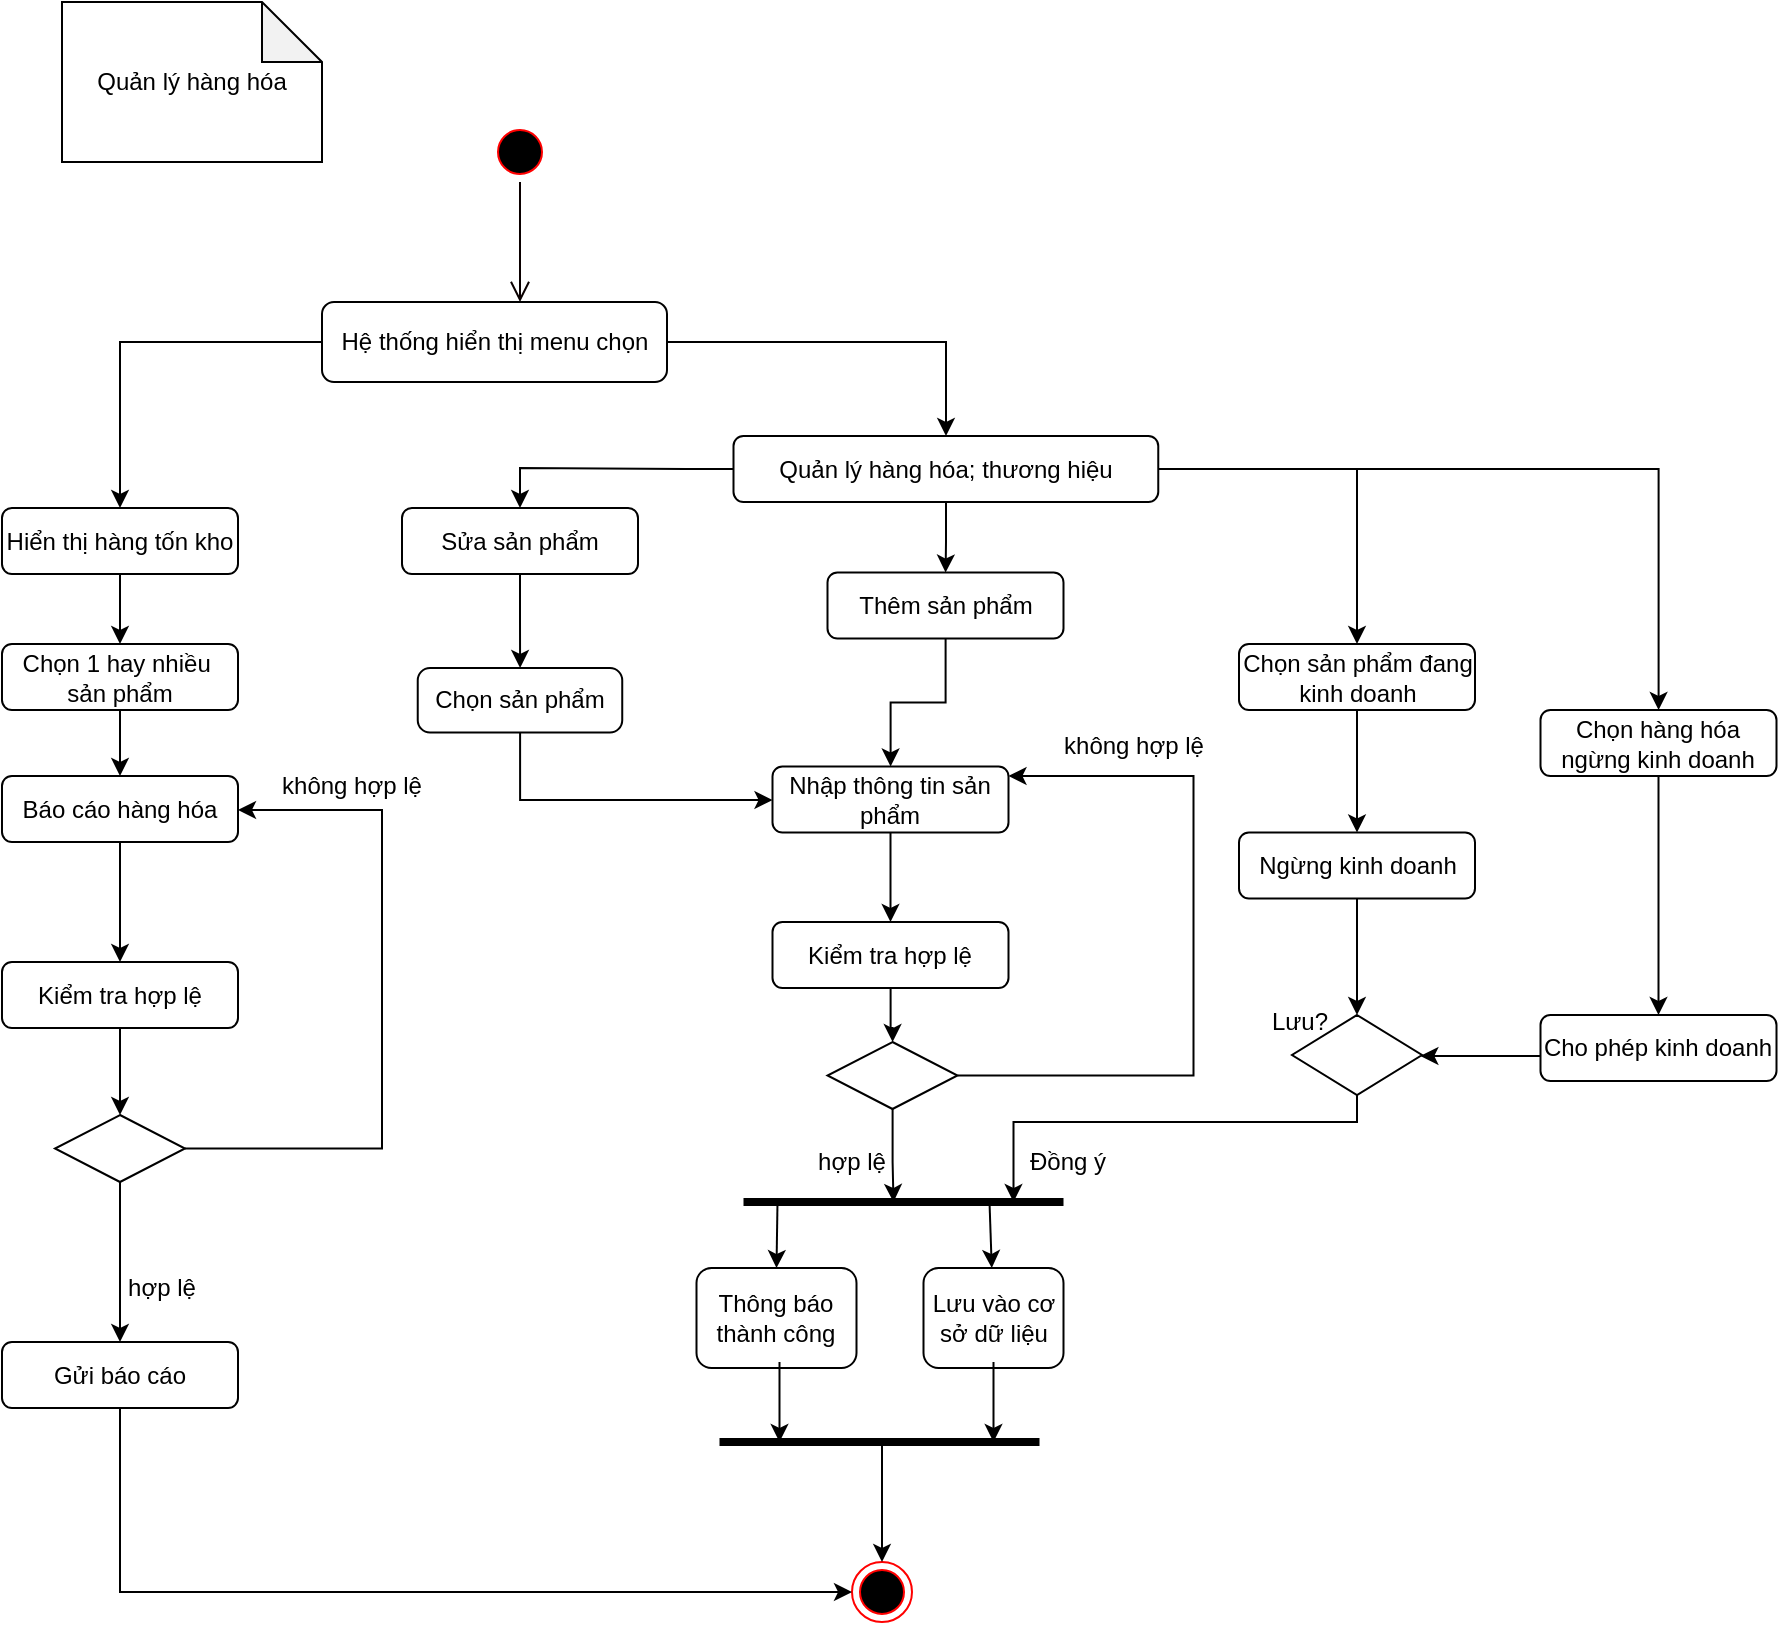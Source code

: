 <mxfile version="13.9.9" type="device"><diagram name="Page-1" id="e7e014a7-5840-1c2e-5031-d8a46d1fe8dd"><mxGraphModel dx="1092" dy="495" grid="1" gridSize="10" guides="1" tooltips="1" connect="1" arrows="1" fold="1" page="1" pageScale="1" pageWidth="1169" pageHeight="826" background="#ffffff" math="0" shadow="0"><root><mxCell id="0"/><mxCell id="1" parent="0"/><mxCell id="6" value="" style="edgeStyle=elbowEdgeStyle;elbow=horizontal;verticalAlign=bottom;endArrow=open;endSize=8;endFill=1;rounded=0;strokeColor=#0A0000;" parent="1" source="5" target="oe2-ipfIPPVTRvUnXvWy-43" edge="1"><mxGeometry x="419.5" y="160" as="geometry"><mxPoint x="414.5" y="260" as="targetPoint"/></mxGeometry></mxCell><mxCell id="5" value="" style="ellipse;shape=startState;fillColor=#000000;strokeColor=#ff0000;" parent="1" vertex="1"><mxGeometry x="444" y="140" width="30" height="30" as="geometry"/></mxCell><mxCell id="oe2-ipfIPPVTRvUnXvWy-42" value="Quản lý hàng hóa" style="shape=note;whiteSpace=wrap;html=1;backgroundOutline=1;darkOpacity=0.05;rotation=0;" parent="1" vertex="1"><mxGeometry x="230" y="80" width="130" height="80" as="geometry"/></mxCell><mxCell id="HOgDfj0NTC0rS-DzmdSp-10" style="edgeStyle=orthogonalEdgeStyle;rounded=0;orthogonalLoop=1;jettySize=auto;html=1;" parent="1" source="oe2-ipfIPPVTRvUnXvWy-43" target="HOgDfj0NTC0rS-DzmdSp-9" edge="1"><mxGeometry relative="1" as="geometry"/></mxCell><mxCell id="93MytjTR_YfqGDn7nPKX-48" style="edgeStyle=orthogonalEdgeStyle;rounded=0;orthogonalLoop=1;jettySize=auto;html=1;strokeColor=#000000;strokeWidth=1;" parent="1" source="oe2-ipfIPPVTRvUnXvWy-43" target="HOgDfj0NTC0rS-DzmdSp-7" edge="1"><mxGeometry relative="1" as="geometry"/></mxCell><mxCell id="oe2-ipfIPPVTRvUnXvWy-43" value="Hệ thống hiển thị menu chọn" style="rounded=1;whiteSpace=wrap;html=1;" parent="1" vertex="1"><mxGeometry x="360" y="230" width="172.5" height="40" as="geometry"/></mxCell><mxCell id="oe2-ipfIPPVTRvUnXvWy-100" value="" style="ellipse;html=1;shape=endState;fillColor=#000000;strokeColor=#ff0000;" parent="1" vertex="1"><mxGeometry x="625" y="860" width="30" height="30" as="geometry"/></mxCell><mxCell id="0i3ON3FkZwFJOCtyg91e-12" value="không hợp lệ" style="text;html=1;strokeColor=none;fillColor=none;align=center;verticalAlign=middle;whiteSpace=wrap;rounded=0;" parent="1" vertex="1"><mxGeometry x="721.25" y="442.25" width="90" height="20" as="geometry"/></mxCell><mxCell id="-kwSBsVEFUEuHB1HMjLN-28" style="edgeStyle=orthogonalEdgeStyle;rounded=0;orthogonalLoop=1;jettySize=auto;html=1;" parent="1" source="HOgDfj0NTC0rS-DzmdSp-7" target="HOgDfj0NTC0rS-DzmdSp-11" edge="1"><mxGeometry relative="1" as="geometry"/></mxCell><mxCell id="-kwSBsVEFUEuHB1HMjLN-55" style="edgeStyle=orthogonalEdgeStyle;rounded=0;orthogonalLoop=1;jettySize=auto;html=1;" parent="1" source="HOgDfj0NTC0rS-DzmdSp-7" target="-kwSBsVEFUEuHB1HMjLN-36" edge="1"><mxGeometry relative="1" as="geometry"/></mxCell><mxCell id="-kwSBsVEFUEuHB1HMjLN-56" style="edgeStyle=orthogonalEdgeStyle;rounded=0;orthogonalLoop=1;jettySize=auto;html=1;" parent="1" source="HOgDfj0NTC0rS-DzmdSp-7" target="-kwSBsVEFUEuHB1HMjLN-49" edge="1"><mxGeometry relative="1" as="geometry"/></mxCell><mxCell id="6cgRfvQnTWu6sT0dyC1R-16" style="edgeStyle=orthogonalEdgeStyle;rounded=0;orthogonalLoop=1;jettySize=auto;html=1;" edge="1" parent="1" source="HOgDfj0NTC0rS-DzmdSp-7" target="-kwSBsVEFUEuHB1HMjLN-12"><mxGeometry relative="1" as="geometry"/></mxCell><mxCell id="HOgDfj0NTC0rS-DzmdSp-7" value="Quản lý hàng hóa; thương hiệu" style="rounded=1;whiteSpace=wrap;html=1;" parent="1" vertex="1"><mxGeometry x="565.75" y="297" width="212.38" height="33" as="geometry"/></mxCell><mxCell id="-kwSBsVEFUEuHB1HMjLN-60" style="edgeStyle=orthogonalEdgeStyle;rounded=0;orthogonalLoop=1;jettySize=auto;html=1;" parent="1" source="HOgDfj0NTC0rS-DzmdSp-9" target="93MytjTR_YfqGDn7nPKX-6" edge="1"><mxGeometry relative="1" as="geometry"/></mxCell><mxCell id="HOgDfj0NTC0rS-DzmdSp-9" value="Hiển thị hàng tốn kho" style="rounded=1;whiteSpace=wrap;html=1;" parent="1" vertex="1"><mxGeometry x="200" y="333" width="118" height="33" as="geometry"/></mxCell><mxCell id="aCMB1u9qXaWEzqKYAwMz-39" style="edgeStyle=orthogonalEdgeStyle;rounded=0;orthogonalLoop=1;jettySize=auto;html=1;" parent="1" source="HOgDfj0NTC0rS-DzmdSp-11" target="93MytjTR_YfqGDn7nPKX-13" edge="1"><mxGeometry relative="1" as="geometry"><mxPoint x="484.75" y="428.25" as="targetPoint"/></mxGeometry></mxCell><mxCell id="HOgDfj0NTC0rS-DzmdSp-11" value="Thêm sản phẩm" style="rounded=1;whiteSpace=wrap;html=1;" parent="1" vertex="1"><mxGeometry x="612.75" y="365.25" width="118" height="33" as="geometry"/></mxCell><mxCell id="6cgRfvQnTWu6sT0dyC1R-7" style="edgeStyle=orthogonalEdgeStyle;rounded=0;orthogonalLoop=1;jettySize=auto;html=1;" edge="1" parent="1" source="93MytjTR_YfqGDn7nPKX-6" target="6cgRfvQnTWu6sT0dyC1R-6"><mxGeometry relative="1" as="geometry"/></mxCell><mxCell id="93MytjTR_YfqGDn7nPKX-6" value="Chọn 1 hay nhiều&amp;nbsp; sản phẩm" style="rounded=1;whiteSpace=wrap;html=1;" parent="1" vertex="1"><mxGeometry x="200" y="401" width="118" height="33" as="geometry"/></mxCell><mxCell id="-kwSBsVEFUEuHB1HMjLN-26" style="edgeStyle=orthogonalEdgeStyle;rounded=0;orthogonalLoop=1;jettySize=auto;html=1;" parent="1" source="93MytjTR_YfqGDn7nPKX-13" target="93MytjTR_YfqGDn7nPKX-14" edge="1"><mxGeometry relative="1" as="geometry"/></mxCell><mxCell id="93MytjTR_YfqGDn7nPKX-13" value="Nhập thông tin sản phẩm" style="rounded=1;whiteSpace=wrap;html=1;" parent="1" vertex="1"><mxGeometry x="585.25" y="462.25" width="118" height="33" as="geometry"/></mxCell><mxCell id="aCMB1u9qXaWEzqKYAwMz-42" style="edgeStyle=orthogonalEdgeStyle;rounded=0;orthogonalLoop=1;jettySize=auto;html=1;" parent="1" source="93MytjTR_YfqGDn7nPKX-14" target="93MytjTR_YfqGDn7nPKX-15" edge="1"><mxGeometry relative="1" as="geometry"/></mxCell><mxCell id="93MytjTR_YfqGDn7nPKX-14" value="Kiểm tra hợp lệ" style="rounded=1;whiteSpace=wrap;html=1;" parent="1" vertex="1"><mxGeometry x="585.25" y="540" width="118" height="33" as="geometry"/></mxCell><mxCell id="aCMB1u9qXaWEzqKYAwMz-34" style="edgeStyle=orthogonalEdgeStyle;rounded=0;orthogonalLoop=1;jettySize=auto;html=1;" parent="1" source="93MytjTR_YfqGDn7nPKX-15" target="93MytjTR_YfqGDn7nPKX-13" edge="1"><mxGeometry relative="1" as="geometry"><mxPoint x="589.25" y="601.75" as="targetPoint"/><Array as="points"><mxPoint x="795.75" y="617"/><mxPoint x="795.75" y="467"/></Array></mxGeometry></mxCell><mxCell id="-kwSBsVEFUEuHB1HMjLN-8" style="edgeStyle=orthogonalEdgeStyle;rounded=0;orthogonalLoop=1;jettySize=auto;html=1;" parent="1" source="93MytjTR_YfqGDn7nPKX-15" edge="1"><mxGeometry relative="1" as="geometry"><mxPoint x="645.75" y="680" as="targetPoint"/><Array as="points"><mxPoint x="645.75" y="660"/><mxPoint x="645.75" y="660"/></Array></mxGeometry></mxCell><mxCell id="93MytjTR_YfqGDn7nPKX-15" value="" style="rhombus;whiteSpace=wrap;html=1;" parent="1" vertex="1"><mxGeometry x="612.75" y="600" width="65" height="33.5" as="geometry"/></mxCell><mxCell id="93MytjTR_YfqGDn7nPKX-28" value="" style="endArrow=none;html=1;strokeColor=#000000;strokeWidth=4;" parent="1" edge="1"><mxGeometry width="50" height="50" relative="1" as="geometry"><mxPoint x="570.75" y="680" as="sourcePoint"/><mxPoint x="730.75" y="680" as="targetPoint"/></mxGeometry></mxCell><mxCell id="93MytjTR_YfqGDn7nPKX-31" value="hợp lệ" style="text;html=1;strokeColor=none;fillColor=none;align=center;verticalAlign=middle;whiteSpace=wrap;rounded=0;" parent="1" vertex="1"><mxGeometry x="595" y="650" width="60" height="20" as="geometry"/></mxCell><mxCell id="93MytjTR_YfqGDn7nPKX-32" value="Thông báo thành công" style="rounded=1;whiteSpace=wrap;html=1;" parent="1" vertex="1"><mxGeometry x="547.25" y="713" width="80" height="50" as="geometry"/></mxCell><mxCell id="93MytjTR_YfqGDn7nPKX-33" value="Lưu vào cơ sở dữ liệu" style="rounded=1;whiteSpace=wrap;html=1;" parent="1" vertex="1"><mxGeometry x="660.75" y="713" width="70" height="50" as="geometry"/></mxCell><mxCell id="93MytjTR_YfqGDn7nPKX-34" value="" style="endArrow=classic;html=1;strokeColor=#000000;strokeWidth=1;entryX=0.5;entryY=0;entryDx=0;entryDy=0;" parent="1" target="93MytjTR_YfqGDn7nPKX-32" edge="1"><mxGeometry width="50" height="50" relative="1" as="geometry"><mxPoint x="587.75" y="680" as="sourcePoint"/><mxPoint x="550.75" y="650" as="targetPoint"/></mxGeometry></mxCell><mxCell id="93MytjTR_YfqGDn7nPKX-35" value="" style="endArrow=classic;html=1;strokeColor=#000000;strokeWidth=1;" parent="1" target="93MytjTR_YfqGDn7nPKX-33" edge="1"><mxGeometry width="50" height="50" relative="1" as="geometry"><mxPoint x="693.75" y="680" as="sourcePoint"/><mxPoint x="597.25" y="723" as="targetPoint"/></mxGeometry></mxCell><mxCell id="93MytjTR_YfqGDn7nPKX-36" value="" style="endArrow=none;html=1;strokeColor=#000000;strokeWidth=4;" parent="1" edge="1"><mxGeometry width="50" height="50" relative="1" as="geometry"><mxPoint x="558.75" y="800" as="sourcePoint"/><mxPoint x="718.75" y="800" as="targetPoint"/></mxGeometry></mxCell><mxCell id="93MytjTR_YfqGDn7nPKX-41" value="" style="endArrow=classic;html=1;strokeColor=#000000;strokeWidth=1;" parent="1" edge="1"><mxGeometry width="50" height="50" relative="1" as="geometry"><mxPoint x="588.75" y="760" as="sourcePoint"/><mxPoint x="588.75" y="800" as="targetPoint"/></mxGeometry></mxCell><mxCell id="93MytjTR_YfqGDn7nPKX-42" value="" style="endArrow=classic;html=1;strokeColor=#000000;strokeWidth=1;" parent="1" edge="1"><mxGeometry width="50" height="50" relative="1" as="geometry"><mxPoint x="695.75" y="760" as="sourcePoint"/><mxPoint x="695.75" y="800" as="targetPoint"/></mxGeometry></mxCell><mxCell id="93MytjTR_YfqGDn7nPKX-45" value="" style="endArrow=classic;html=1;strokeColor=#000000;strokeWidth=1;entryX=0.5;entryY=0;entryDx=0;entryDy=0;" parent="1" edge="1" target="oe2-ipfIPPVTRvUnXvWy-100"><mxGeometry width="50" height="50" relative="1" as="geometry"><mxPoint x="640" y="800" as="sourcePoint"/><mxPoint x="559" y="860" as="targetPoint"/><Array as="points"/></mxGeometry></mxCell><mxCell id="-kwSBsVEFUEuHB1HMjLN-24" style="edgeStyle=orthogonalEdgeStyle;rounded=0;orthogonalLoop=1;jettySize=auto;html=1;" parent="1" source="-kwSBsVEFUEuHB1HMjLN-12" target="-kwSBsVEFUEuHB1HMjLN-21" edge="1"><mxGeometry relative="1" as="geometry"/></mxCell><mxCell id="-kwSBsVEFUEuHB1HMjLN-12" value="Sửa sản phẩm" style="rounded=1;whiteSpace=wrap;html=1;" parent="1" vertex="1"><mxGeometry x="400" y="333" width="118" height="33" as="geometry"/></mxCell><mxCell id="-kwSBsVEFUEuHB1HMjLN-29" style="edgeStyle=orthogonalEdgeStyle;rounded=0;orthogonalLoop=1;jettySize=auto;html=1;" parent="1" source="-kwSBsVEFUEuHB1HMjLN-21" target="93MytjTR_YfqGDn7nPKX-13" edge="1"><mxGeometry relative="1" as="geometry"><Array as="points"><mxPoint x="458.75" y="479"/></Array></mxGeometry></mxCell><mxCell id="-kwSBsVEFUEuHB1HMjLN-21" value="Chọn sản phẩm" style="rounded=1;whiteSpace=wrap;html=1;direction=south;arcSize=19;" parent="1" vertex="1"><mxGeometry x="407.87" y="413" width="102.25" height="32.25" as="geometry"/></mxCell><mxCell id="-kwSBsVEFUEuHB1HMjLN-30" style="edgeStyle=orthogonalEdgeStyle;rounded=0;orthogonalLoop=1;jettySize=auto;html=1;exitX=0.5;exitY=1;exitDx=0;exitDy=0;" parent="1" source="93MytjTR_YfqGDn7nPKX-15" target="93MytjTR_YfqGDn7nPKX-15" edge="1"><mxGeometry relative="1" as="geometry"/></mxCell><mxCell id="-kwSBsVEFUEuHB1HMjLN-31" style="edgeStyle=orthogonalEdgeStyle;rounded=0;orthogonalLoop=1;jettySize=auto;html=1;" parent="1" source="-kwSBsVEFUEuHB1HMjLN-32" target="-kwSBsVEFUEuHB1HMjLN-39" edge="1"><mxGeometry relative="1" as="geometry"/></mxCell><mxCell id="-kwSBsVEFUEuHB1HMjLN-32" value="Ngừng kinh doanh" style="rounded=1;whiteSpace=wrap;html=1;" parent="1" vertex="1"><mxGeometry x="818.5" y="495.25" width="118" height="33" as="geometry"/></mxCell><mxCell id="-kwSBsVEFUEuHB1HMjLN-33" style="edgeStyle=orthogonalEdgeStyle;rounded=0;orthogonalLoop=1;jettySize=auto;html=1;" parent="1" source="-kwSBsVEFUEuHB1HMjLN-34" target="-kwSBsVEFUEuHB1HMjLN-39" edge="1"><mxGeometry relative="1" as="geometry"><Array as="points"><mxPoint x="960" y="607"/><mxPoint x="960" y="607"/></Array></mxGeometry></mxCell><mxCell id="-kwSBsVEFUEuHB1HMjLN-34" value="Cho phép kinh doanh" style="rounded=1;whiteSpace=wrap;html=1;" parent="1" vertex="1"><mxGeometry x="969.25" y="586.5" width="118" height="33" as="geometry"/></mxCell><mxCell id="-kwSBsVEFUEuHB1HMjLN-35" style="edgeStyle=orthogonalEdgeStyle;rounded=0;orthogonalLoop=1;jettySize=auto;html=1;" parent="1" source="-kwSBsVEFUEuHB1HMjLN-36" target="-kwSBsVEFUEuHB1HMjLN-32" edge="1"><mxGeometry relative="1" as="geometry"/></mxCell><mxCell id="-kwSBsVEFUEuHB1HMjLN-36" value="Chọn sản phẩm đang kinh doanh" style="rounded=1;whiteSpace=wrap;html=1;" parent="1" vertex="1"><mxGeometry x="818.5" y="401.0" width="118" height="33" as="geometry"/></mxCell><mxCell id="-kwSBsVEFUEuHB1HMjLN-58" style="edgeStyle=orthogonalEdgeStyle;rounded=0;orthogonalLoop=1;jettySize=auto;html=1;" parent="1" source="-kwSBsVEFUEuHB1HMjLN-39" edge="1"><mxGeometry relative="1" as="geometry"><mxPoint x="705.75" y="680" as="targetPoint"/><Array as="points"><mxPoint x="877.75" y="640"/><mxPoint x="705.75" y="640"/><mxPoint x="705.75" y="680"/></Array></mxGeometry></mxCell><mxCell id="-kwSBsVEFUEuHB1HMjLN-39" value="" style="rhombus;whiteSpace=wrap;html=1;" parent="1" vertex="1"><mxGeometry x="845" y="586.5" width="65" height="40" as="geometry"/></mxCell><mxCell id="-kwSBsVEFUEuHB1HMjLN-49" value="Chọn hàng hóa ngừng kinh doanh" style="rounded=1;whiteSpace=wrap;html=1;" parent="1" vertex="1"><mxGeometry x="969.25" y="434" width="118" height="33" as="geometry"/></mxCell><mxCell id="-kwSBsVEFUEuHB1HMjLN-50" style="edgeStyle=orthogonalEdgeStyle;rounded=0;orthogonalLoop=1;jettySize=auto;html=1;" parent="1" source="-kwSBsVEFUEuHB1HMjLN-49" target="-kwSBsVEFUEuHB1HMjLN-34" edge="1"><mxGeometry relative="1" as="geometry"><mxPoint x="1028.25" y="477.0" as="sourcePoint"/></mxGeometry></mxCell><mxCell id="-kwSBsVEFUEuHB1HMjLN-61" value="Lưu?" style="text;html=1;strokeColor=none;fillColor=none;align=center;verticalAlign=middle;whiteSpace=wrap;rounded=0;" parent="1" vertex="1"><mxGeometry x="818.5" y="580" width="60" height="20" as="geometry"/></mxCell><mxCell id="-kwSBsVEFUEuHB1HMjLN-62" value="Đồng ý" style="text;html=1;strokeColor=none;fillColor=none;align=center;verticalAlign=middle;whiteSpace=wrap;rounded=0;" parent="1" vertex="1"><mxGeometry x="703.25" y="650" width="60" height="20" as="geometry"/></mxCell><mxCell id="6cgRfvQnTWu6sT0dyC1R-20" style="edgeStyle=orthogonalEdgeStyle;rounded=0;orthogonalLoop=1;jettySize=auto;html=1;entryX=0.5;entryY=0;entryDx=0;entryDy=0;" edge="1" parent="1" source="6cgRfvQnTWu6sT0dyC1R-6" target="6cgRfvQnTWu6sT0dyC1R-19"><mxGeometry relative="1" as="geometry"/></mxCell><mxCell id="6cgRfvQnTWu6sT0dyC1R-6" value="Báo cáo hàng hóa" style="rounded=1;whiteSpace=wrap;html=1;" vertex="1" parent="1"><mxGeometry x="200" y="467" width="118" height="33" as="geometry"/></mxCell><mxCell id="6cgRfvQnTWu6sT0dyC1R-22" style="edgeStyle=orthogonalEdgeStyle;rounded=0;orthogonalLoop=1;jettySize=auto;html=1;" edge="1" parent="1" source="6cgRfvQnTWu6sT0dyC1R-19" target="6cgRfvQnTWu6sT0dyC1R-21"><mxGeometry relative="1" as="geometry"/></mxCell><mxCell id="6cgRfvQnTWu6sT0dyC1R-19" value="Kiểm tra hợp lệ" style="rounded=1;whiteSpace=wrap;html=1;" vertex="1" parent="1"><mxGeometry x="200" y="560" width="118" height="33" as="geometry"/></mxCell><mxCell id="6cgRfvQnTWu6sT0dyC1R-23" style="edgeStyle=orthogonalEdgeStyle;rounded=0;orthogonalLoop=1;jettySize=auto;html=1;" edge="1" parent="1" source="6cgRfvQnTWu6sT0dyC1R-21" target="6cgRfvQnTWu6sT0dyC1R-6"><mxGeometry relative="1" as="geometry"><Array as="points"><mxPoint x="390" y="653"/><mxPoint x="390" y="484"/></Array></mxGeometry></mxCell><mxCell id="6cgRfvQnTWu6sT0dyC1R-28" style="edgeStyle=orthogonalEdgeStyle;rounded=0;orthogonalLoop=1;jettySize=auto;html=1;" edge="1" parent="1" source="6cgRfvQnTWu6sT0dyC1R-21" target="6cgRfvQnTWu6sT0dyC1R-27"><mxGeometry relative="1" as="geometry"/></mxCell><mxCell id="6cgRfvQnTWu6sT0dyC1R-21" value="" style="rhombus;whiteSpace=wrap;html=1;" vertex="1" parent="1"><mxGeometry x="226.5" y="636.5" width="65" height="33.5" as="geometry"/></mxCell><mxCell id="6cgRfvQnTWu6sT0dyC1R-24" value="không hợp lệ" style="text;html=1;strokeColor=none;fillColor=none;align=center;verticalAlign=middle;whiteSpace=wrap;rounded=0;" vertex="1" parent="1"><mxGeometry x="330" y="462.25" width="90" height="20" as="geometry"/></mxCell><mxCell id="6cgRfvQnTWu6sT0dyC1R-26" value="hợp lệ" style="text;html=1;strokeColor=none;fillColor=none;align=center;verticalAlign=middle;whiteSpace=wrap;rounded=0;" vertex="1" parent="1"><mxGeometry x="250" y="713" width="60" height="20" as="geometry"/></mxCell><mxCell id="6cgRfvQnTWu6sT0dyC1R-29" style="edgeStyle=orthogonalEdgeStyle;rounded=0;orthogonalLoop=1;jettySize=auto;html=1;" edge="1" parent="1" source="6cgRfvQnTWu6sT0dyC1R-27" target="oe2-ipfIPPVTRvUnXvWy-100"><mxGeometry relative="1" as="geometry"><Array as="points"><mxPoint x="259" y="875"/></Array></mxGeometry></mxCell><mxCell id="6cgRfvQnTWu6sT0dyC1R-27" value="Gửi báo cáo" style="rounded=1;whiteSpace=wrap;html=1;" vertex="1" parent="1"><mxGeometry x="200" y="750" width="118" height="33" as="geometry"/></mxCell></root></mxGraphModel></diagram></mxfile>